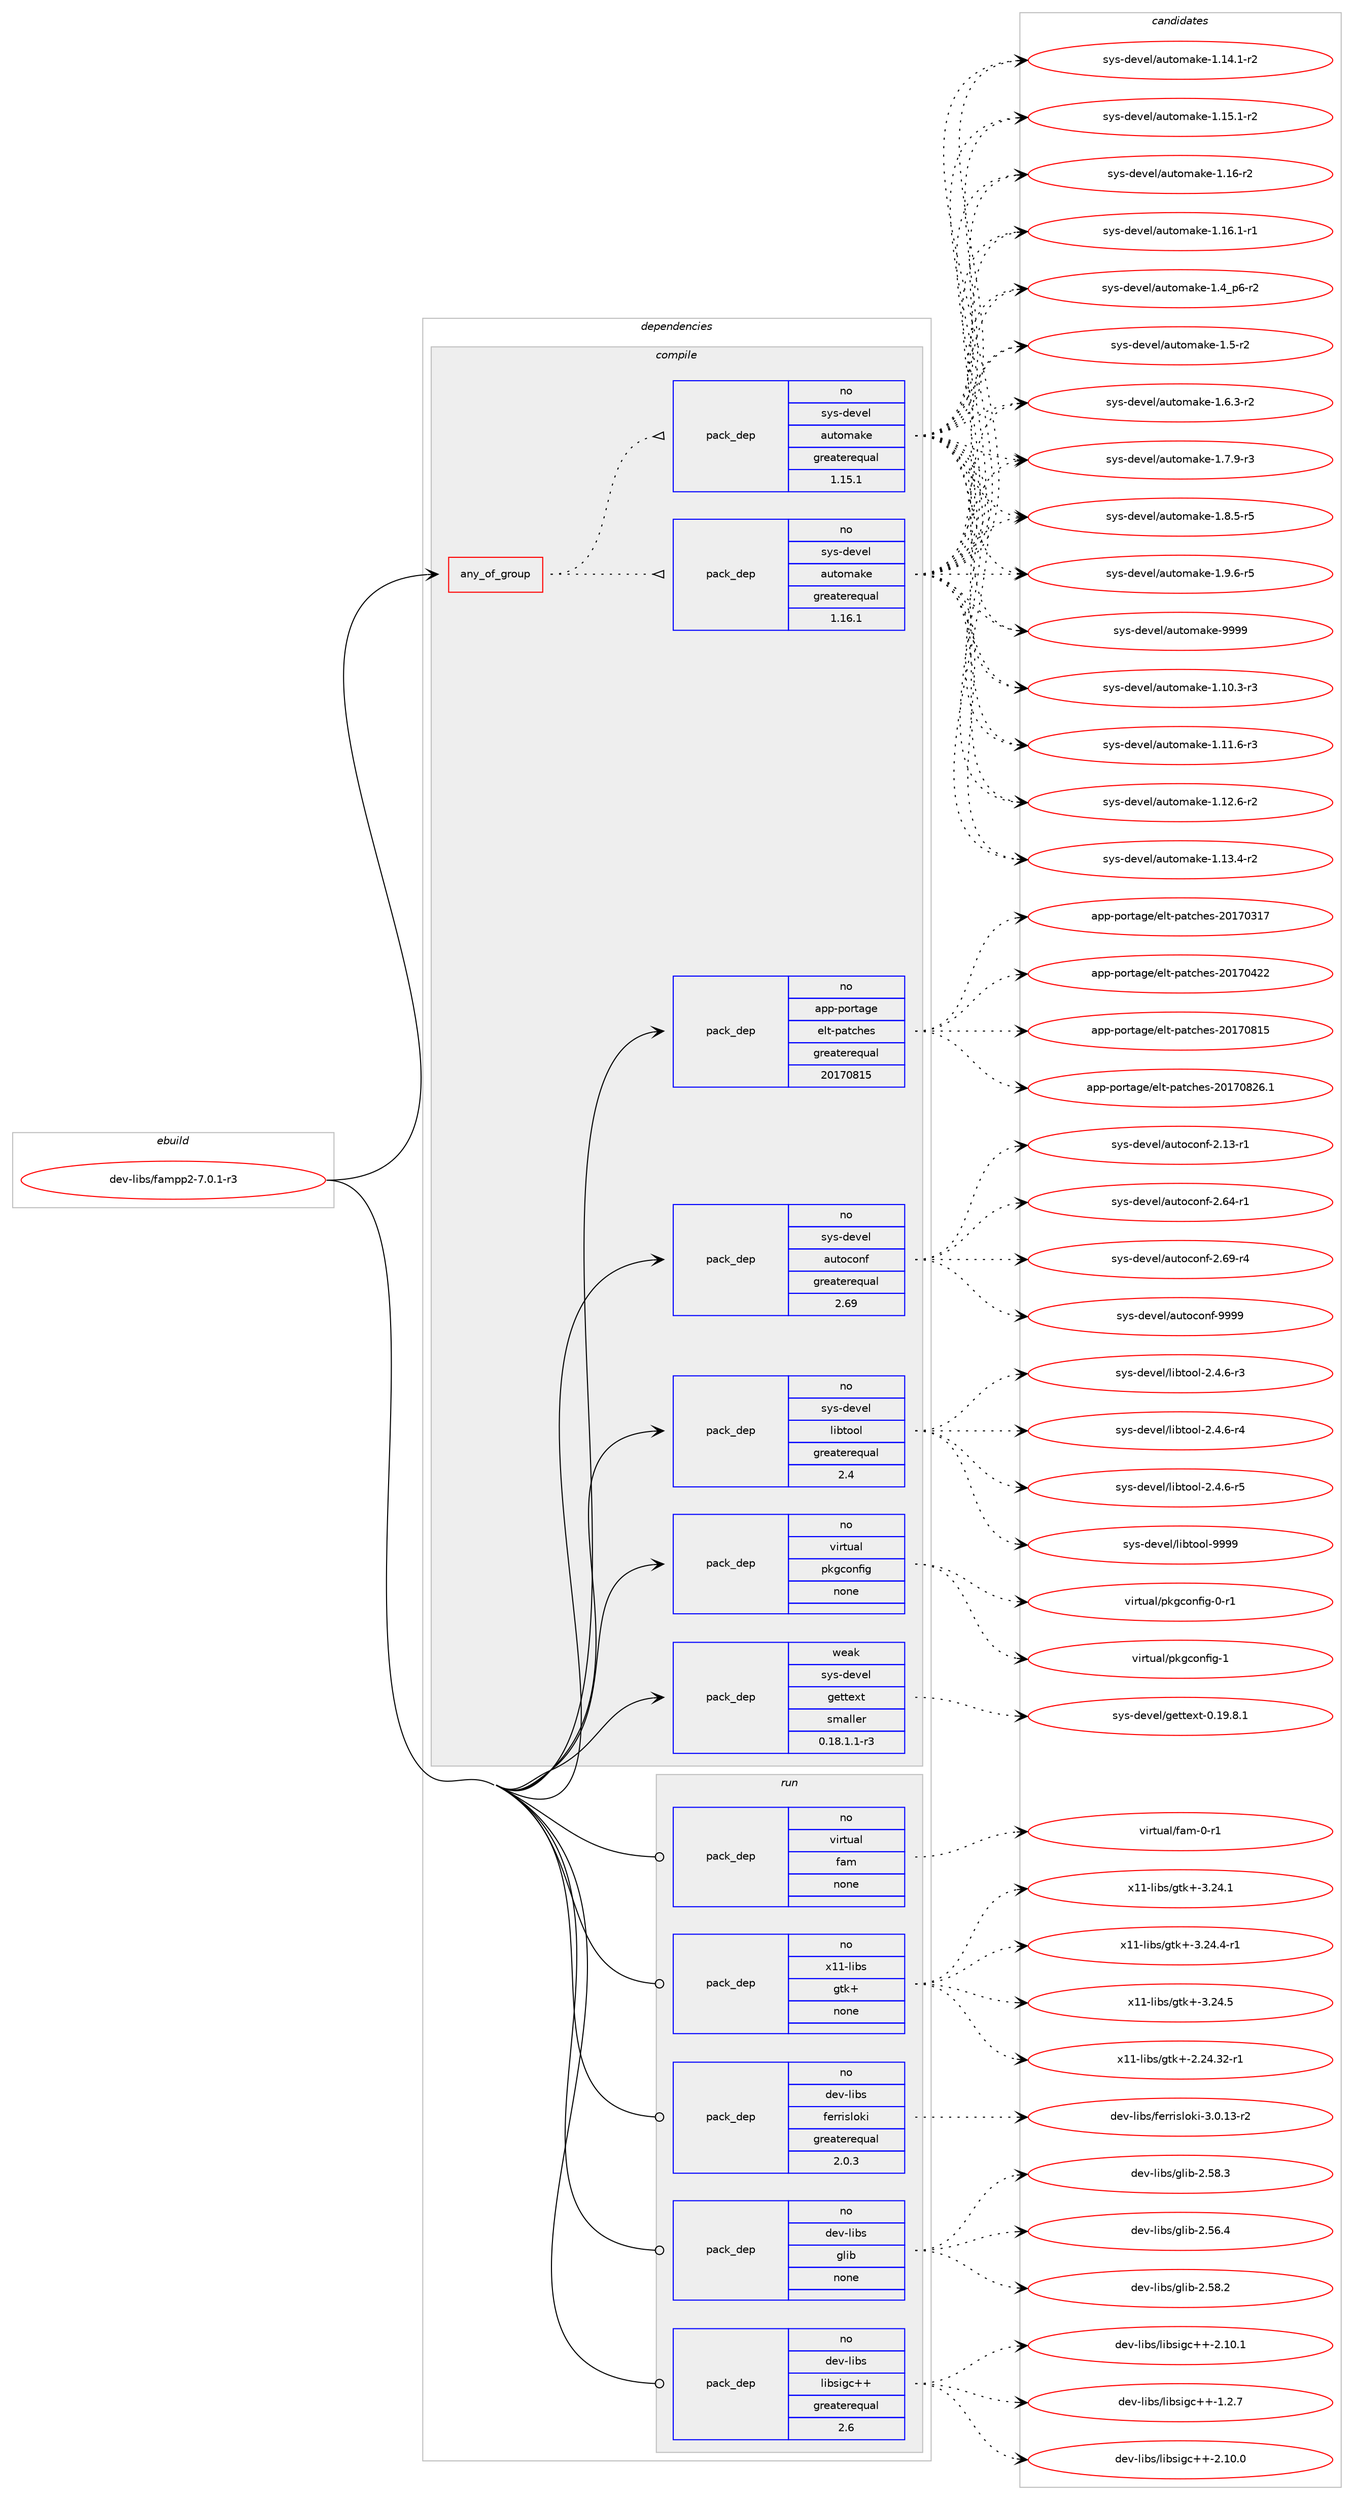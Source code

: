 digraph prolog {

# *************
# Graph options
# *************

newrank=true;
concentrate=true;
compound=true;
graph [rankdir=LR,fontname=Helvetica,fontsize=10,ranksep=1.5];#, ranksep=2.5, nodesep=0.2];
edge  [arrowhead=vee];
node  [fontname=Helvetica,fontsize=10];

# **********
# The ebuild
# **********

subgraph cluster_leftcol {
color=gray;
rank=same;
label=<<i>ebuild</i>>;
id [label="dev-libs/fampp2-7.0.1-r3", color=red, width=4, href="../dev-libs/fampp2-7.0.1-r3.svg"];
}

# ****************
# The dependencies
# ****************

subgraph cluster_midcol {
color=gray;
label=<<i>dependencies</i>>;
subgraph cluster_compile {
fillcolor="#eeeeee";
style=filled;
label=<<i>compile</i>>;
subgraph any22143 {
dependency1365580 [label=<<TABLE BORDER="0" CELLBORDER="1" CELLSPACING="0" CELLPADDING="4"><TR><TD CELLPADDING="10">any_of_group</TD></TR></TABLE>>, shape=none, color=red];subgraph pack977256 {
dependency1365581 [label=<<TABLE BORDER="0" CELLBORDER="1" CELLSPACING="0" CELLPADDING="4" WIDTH="220"><TR><TD ROWSPAN="6" CELLPADDING="30">pack_dep</TD></TR><TR><TD WIDTH="110">no</TD></TR><TR><TD>sys-devel</TD></TR><TR><TD>automake</TD></TR><TR><TD>greaterequal</TD></TR><TR><TD>1.16.1</TD></TR></TABLE>>, shape=none, color=blue];
}
dependency1365580:e -> dependency1365581:w [weight=20,style="dotted",arrowhead="oinv"];
subgraph pack977257 {
dependency1365582 [label=<<TABLE BORDER="0" CELLBORDER="1" CELLSPACING="0" CELLPADDING="4" WIDTH="220"><TR><TD ROWSPAN="6" CELLPADDING="30">pack_dep</TD></TR><TR><TD WIDTH="110">no</TD></TR><TR><TD>sys-devel</TD></TR><TR><TD>automake</TD></TR><TR><TD>greaterequal</TD></TR><TR><TD>1.15.1</TD></TR></TABLE>>, shape=none, color=blue];
}
dependency1365580:e -> dependency1365582:w [weight=20,style="dotted",arrowhead="oinv"];
}
id:e -> dependency1365580:w [weight=20,style="solid",arrowhead="vee"];
subgraph pack977258 {
dependency1365583 [label=<<TABLE BORDER="0" CELLBORDER="1" CELLSPACING="0" CELLPADDING="4" WIDTH="220"><TR><TD ROWSPAN="6" CELLPADDING="30">pack_dep</TD></TR><TR><TD WIDTH="110">no</TD></TR><TR><TD>app-portage</TD></TR><TR><TD>elt-patches</TD></TR><TR><TD>greaterequal</TD></TR><TR><TD>20170815</TD></TR></TABLE>>, shape=none, color=blue];
}
id:e -> dependency1365583:w [weight=20,style="solid",arrowhead="vee"];
subgraph pack977259 {
dependency1365584 [label=<<TABLE BORDER="0" CELLBORDER="1" CELLSPACING="0" CELLPADDING="4" WIDTH="220"><TR><TD ROWSPAN="6" CELLPADDING="30">pack_dep</TD></TR><TR><TD WIDTH="110">no</TD></TR><TR><TD>sys-devel</TD></TR><TR><TD>autoconf</TD></TR><TR><TD>greaterequal</TD></TR><TR><TD>2.69</TD></TR></TABLE>>, shape=none, color=blue];
}
id:e -> dependency1365584:w [weight=20,style="solid",arrowhead="vee"];
subgraph pack977260 {
dependency1365585 [label=<<TABLE BORDER="0" CELLBORDER="1" CELLSPACING="0" CELLPADDING="4" WIDTH="220"><TR><TD ROWSPAN="6" CELLPADDING="30">pack_dep</TD></TR><TR><TD WIDTH="110">no</TD></TR><TR><TD>sys-devel</TD></TR><TR><TD>libtool</TD></TR><TR><TD>greaterequal</TD></TR><TR><TD>2.4</TD></TR></TABLE>>, shape=none, color=blue];
}
id:e -> dependency1365585:w [weight=20,style="solid",arrowhead="vee"];
subgraph pack977261 {
dependency1365586 [label=<<TABLE BORDER="0" CELLBORDER="1" CELLSPACING="0" CELLPADDING="4" WIDTH="220"><TR><TD ROWSPAN="6" CELLPADDING="30">pack_dep</TD></TR><TR><TD WIDTH="110">no</TD></TR><TR><TD>virtual</TD></TR><TR><TD>pkgconfig</TD></TR><TR><TD>none</TD></TR><TR><TD></TD></TR></TABLE>>, shape=none, color=blue];
}
id:e -> dependency1365586:w [weight=20,style="solid",arrowhead="vee"];
subgraph pack977262 {
dependency1365587 [label=<<TABLE BORDER="0" CELLBORDER="1" CELLSPACING="0" CELLPADDING="4" WIDTH="220"><TR><TD ROWSPAN="6" CELLPADDING="30">pack_dep</TD></TR><TR><TD WIDTH="110">weak</TD></TR><TR><TD>sys-devel</TD></TR><TR><TD>gettext</TD></TR><TR><TD>smaller</TD></TR><TR><TD>0.18.1.1-r3</TD></TR></TABLE>>, shape=none, color=blue];
}
id:e -> dependency1365587:w [weight=20,style="solid",arrowhead="vee"];
}
subgraph cluster_compileandrun {
fillcolor="#eeeeee";
style=filled;
label=<<i>compile and run</i>>;
}
subgraph cluster_run {
fillcolor="#eeeeee";
style=filled;
label=<<i>run</i>>;
subgraph pack977263 {
dependency1365588 [label=<<TABLE BORDER="0" CELLBORDER="1" CELLSPACING="0" CELLPADDING="4" WIDTH="220"><TR><TD ROWSPAN="6" CELLPADDING="30">pack_dep</TD></TR><TR><TD WIDTH="110">no</TD></TR><TR><TD>dev-libs</TD></TR><TR><TD>ferrisloki</TD></TR><TR><TD>greaterequal</TD></TR><TR><TD>2.0.3</TD></TR></TABLE>>, shape=none, color=blue];
}
id:e -> dependency1365588:w [weight=20,style="solid",arrowhead="odot"];
subgraph pack977264 {
dependency1365589 [label=<<TABLE BORDER="0" CELLBORDER="1" CELLSPACING="0" CELLPADDING="4" WIDTH="220"><TR><TD ROWSPAN="6" CELLPADDING="30">pack_dep</TD></TR><TR><TD WIDTH="110">no</TD></TR><TR><TD>dev-libs</TD></TR><TR><TD>glib</TD></TR><TR><TD>none</TD></TR><TR><TD></TD></TR></TABLE>>, shape=none, color=blue];
}
id:e -> dependency1365589:w [weight=20,style="solid",arrowhead="odot"];
subgraph pack977265 {
dependency1365590 [label=<<TABLE BORDER="0" CELLBORDER="1" CELLSPACING="0" CELLPADDING="4" WIDTH="220"><TR><TD ROWSPAN="6" CELLPADDING="30">pack_dep</TD></TR><TR><TD WIDTH="110">no</TD></TR><TR><TD>dev-libs</TD></TR><TR><TD>libsigc++</TD></TR><TR><TD>greaterequal</TD></TR><TR><TD>2.6</TD></TR></TABLE>>, shape=none, color=blue];
}
id:e -> dependency1365590:w [weight=20,style="solid",arrowhead="odot"];
subgraph pack977266 {
dependency1365591 [label=<<TABLE BORDER="0" CELLBORDER="1" CELLSPACING="0" CELLPADDING="4" WIDTH="220"><TR><TD ROWSPAN="6" CELLPADDING="30">pack_dep</TD></TR><TR><TD WIDTH="110">no</TD></TR><TR><TD>virtual</TD></TR><TR><TD>fam</TD></TR><TR><TD>none</TD></TR><TR><TD></TD></TR></TABLE>>, shape=none, color=blue];
}
id:e -> dependency1365591:w [weight=20,style="solid",arrowhead="odot"];
subgraph pack977267 {
dependency1365592 [label=<<TABLE BORDER="0" CELLBORDER="1" CELLSPACING="0" CELLPADDING="4" WIDTH="220"><TR><TD ROWSPAN="6" CELLPADDING="30">pack_dep</TD></TR><TR><TD WIDTH="110">no</TD></TR><TR><TD>x11-libs</TD></TR><TR><TD>gtk+</TD></TR><TR><TD>none</TD></TR><TR><TD></TD></TR></TABLE>>, shape=none, color=blue];
}
id:e -> dependency1365592:w [weight=20,style="solid",arrowhead="odot"];
}
}

# **************
# The candidates
# **************

subgraph cluster_choices {
rank=same;
color=gray;
label=<<i>candidates</i>>;

subgraph choice977256 {
color=black;
nodesep=1;
choice11512111545100101118101108479711711611110997107101454946494846514511451 [label="sys-devel/automake-1.10.3-r3", color=red, width=4,href="../sys-devel/automake-1.10.3-r3.svg"];
choice11512111545100101118101108479711711611110997107101454946494946544511451 [label="sys-devel/automake-1.11.6-r3", color=red, width=4,href="../sys-devel/automake-1.11.6-r3.svg"];
choice11512111545100101118101108479711711611110997107101454946495046544511450 [label="sys-devel/automake-1.12.6-r2", color=red, width=4,href="../sys-devel/automake-1.12.6-r2.svg"];
choice11512111545100101118101108479711711611110997107101454946495146524511450 [label="sys-devel/automake-1.13.4-r2", color=red, width=4,href="../sys-devel/automake-1.13.4-r2.svg"];
choice11512111545100101118101108479711711611110997107101454946495246494511450 [label="sys-devel/automake-1.14.1-r2", color=red, width=4,href="../sys-devel/automake-1.14.1-r2.svg"];
choice11512111545100101118101108479711711611110997107101454946495346494511450 [label="sys-devel/automake-1.15.1-r2", color=red, width=4,href="../sys-devel/automake-1.15.1-r2.svg"];
choice1151211154510010111810110847971171161111099710710145494649544511450 [label="sys-devel/automake-1.16-r2", color=red, width=4,href="../sys-devel/automake-1.16-r2.svg"];
choice11512111545100101118101108479711711611110997107101454946495446494511449 [label="sys-devel/automake-1.16.1-r1", color=red, width=4,href="../sys-devel/automake-1.16.1-r1.svg"];
choice115121115451001011181011084797117116111109971071014549465295112544511450 [label="sys-devel/automake-1.4_p6-r2", color=red, width=4,href="../sys-devel/automake-1.4_p6-r2.svg"];
choice11512111545100101118101108479711711611110997107101454946534511450 [label="sys-devel/automake-1.5-r2", color=red, width=4,href="../sys-devel/automake-1.5-r2.svg"];
choice115121115451001011181011084797117116111109971071014549465446514511450 [label="sys-devel/automake-1.6.3-r2", color=red, width=4,href="../sys-devel/automake-1.6.3-r2.svg"];
choice115121115451001011181011084797117116111109971071014549465546574511451 [label="sys-devel/automake-1.7.9-r3", color=red, width=4,href="../sys-devel/automake-1.7.9-r3.svg"];
choice115121115451001011181011084797117116111109971071014549465646534511453 [label="sys-devel/automake-1.8.5-r5", color=red, width=4,href="../sys-devel/automake-1.8.5-r5.svg"];
choice115121115451001011181011084797117116111109971071014549465746544511453 [label="sys-devel/automake-1.9.6-r5", color=red, width=4,href="../sys-devel/automake-1.9.6-r5.svg"];
choice115121115451001011181011084797117116111109971071014557575757 [label="sys-devel/automake-9999", color=red, width=4,href="../sys-devel/automake-9999.svg"];
dependency1365581:e -> choice11512111545100101118101108479711711611110997107101454946494846514511451:w [style=dotted,weight="100"];
dependency1365581:e -> choice11512111545100101118101108479711711611110997107101454946494946544511451:w [style=dotted,weight="100"];
dependency1365581:e -> choice11512111545100101118101108479711711611110997107101454946495046544511450:w [style=dotted,weight="100"];
dependency1365581:e -> choice11512111545100101118101108479711711611110997107101454946495146524511450:w [style=dotted,weight="100"];
dependency1365581:e -> choice11512111545100101118101108479711711611110997107101454946495246494511450:w [style=dotted,weight="100"];
dependency1365581:e -> choice11512111545100101118101108479711711611110997107101454946495346494511450:w [style=dotted,weight="100"];
dependency1365581:e -> choice1151211154510010111810110847971171161111099710710145494649544511450:w [style=dotted,weight="100"];
dependency1365581:e -> choice11512111545100101118101108479711711611110997107101454946495446494511449:w [style=dotted,weight="100"];
dependency1365581:e -> choice115121115451001011181011084797117116111109971071014549465295112544511450:w [style=dotted,weight="100"];
dependency1365581:e -> choice11512111545100101118101108479711711611110997107101454946534511450:w [style=dotted,weight="100"];
dependency1365581:e -> choice115121115451001011181011084797117116111109971071014549465446514511450:w [style=dotted,weight="100"];
dependency1365581:e -> choice115121115451001011181011084797117116111109971071014549465546574511451:w [style=dotted,weight="100"];
dependency1365581:e -> choice115121115451001011181011084797117116111109971071014549465646534511453:w [style=dotted,weight="100"];
dependency1365581:e -> choice115121115451001011181011084797117116111109971071014549465746544511453:w [style=dotted,weight="100"];
dependency1365581:e -> choice115121115451001011181011084797117116111109971071014557575757:w [style=dotted,weight="100"];
}
subgraph choice977257 {
color=black;
nodesep=1;
choice11512111545100101118101108479711711611110997107101454946494846514511451 [label="sys-devel/automake-1.10.3-r3", color=red, width=4,href="../sys-devel/automake-1.10.3-r3.svg"];
choice11512111545100101118101108479711711611110997107101454946494946544511451 [label="sys-devel/automake-1.11.6-r3", color=red, width=4,href="../sys-devel/automake-1.11.6-r3.svg"];
choice11512111545100101118101108479711711611110997107101454946495046544511450 [label="sys-devel/automake-1.12.6-r2", color=red, width=4,href="../sys-devel/automake-1.12.6-r2.svg"];
choice11512111545100101118101108479711711611110997107101454946495146524511450 [label="sys-devel/automake-1.13.4-r2", color=red, width=4,href="../sys-devel/automake-1.13.4-r2.svg"];
choice11512111545100101118101108479711711611110997107101454946495246494511450 [label="sys-devel/automake-1.14.1-r2", color=red, width=4,href="../sys-devel/automake-1.14.1-r2.svg"];
choice11512111545100101118101108479711711611110997107101454946495346494511450 [label="sys-devel/automake-1.15.1-r2", color=red, width=4,href="../sys-devel/automake-1.15.1-r2.svg"];
choice1151211154510010111810110847971171161111099710710145494649544511450 [label="sys-devel/automake-1.16-r2", color=red, width=4,href="../sys-devel/automake-1.16-r2.svg"];
choice11512111545100101118101108479711711611110997107101454946495446494511449 [label="sys-devel/automake-1.16.1-r1", color=red, width=4,href="../sys-devel/automake-1.16.1-r1.svg"];
choice115121115451001011181011084797117116111109971071014549465295112544511450 [label="sys-devel/automake-1.4_p6-r2", color=red, width=4,href="../sys-devel/automake-1.4_p6-r2.svg"];
choice11512111545100101118101108479711711611110997107101454946534511450 [label="sys-devel/automake-1.5-r2", color=red, width=4,href="../sys-devel/automake-1.5-r2.svg"];
choice115121115451001011181011084797117116111109971071014549465446514511450 [label="sys-devel/automake-1.6.3-r2", color=red, width=4,href="../sys-devel/automake-1.6.3-r2.svg"];
choice115121115451001011181011084797117116111109971071014549465546574511451 [label="sys-devel/automake-1.7.9-r3", color=red, width=4,href="../sys-devel/automake-1.7.9-r3.svg"];
choice115121115451001011181011084797117116111109971071014549465646534511453 [label="sys-devel/automake-1.8.5-r5", color=red, width=4,href="../sys-devel/automake-1.8.5-r5.svg"];
choice115121115451001011181011084797117116111109971071014549465746544511453 [label="sys-devel/automake-1.9.6-r5", color=red, width=4,href="../sys-devel/automake-1.9.6-r5.svg"];
choice115121115451001011181011084797117116111109971071014557575757 [label="sys-devel/automake-9999", color=red, width=4,href="../sys-devel/automake-9999.svg"];
dependency1365582:e -> choice11512111545100101118101108479711711611110997107101454946494846514511451:w [style=dotted,weight="100"];
dependency1365582:e -> choice11512111545100101118101108479711711611110997107101454946494946544511451:w [style=dotted,weight="100"];
dependency1365582:e -> choice11512111545100101118101108479711711611110997107101454946495046544511450:w [style=dotted,weight="100"];
dependency1365582:e -> choice11512111545100101118101108479711711611110997107101454946495146524511450:w [style=dotted,weight="100"];
dependency1365582:e -> choice11512111545100101118101108479711711611110997107101454946495246494511450:w [style=dotted,weight="100"];
dependency1365582:e -> choice11512111545100101118101108479711711611110997107101454946495346494511450:w [style=dotted,weight="100"];
dependency1365582:e -> choice1151211154510010111810110847971171161111099710710145494649544511450:w [style=dotted,weight="100"];
dependency1365582:e -> choice11512111545100101118101108479711711611110997107101454946495446494511449:w [style=dotted,weight="100"];
dependency1365582:e -> choice115121115451001011181011084797117116111109971071014549465295112544511450:w [style=dotted,weight="100"];
dependency1365582:e -> choice11512111545100101118101108479711711611110997107101454946534511450:w [style=dotted,weight="100"];
dependency1365582:e -> choice115121115451001011181011084797117116111109971071014549465446514511450:w [style=dotted,weight="100"];
dependency1365582:e -> choice115121115451001011181011084797117116111109971071014549465546574511451:w [style=dotted,weight="100"];
dependency1365582:e -> choice115121115451001011181011084797117116111109971071014549465646534511453:w [style=dotted,weight="100"];
dependency1365582:e -> choice115121115451001011181011084797117116111109971071014549465746544511453:w [style=dotted,weight="100"];
dependency1365582:e -> choice115121115451001011181011084797117116111109971071014557575757:w [style=dotted,weight="100"];
}
subgraph choice977258 {
color=black;
nodesep=1;
choice97112112451121111141169710310147101108116451129711699104101115455048495548514955 [label="app-portage/elt-patches-20170317", color=red, width=4,href="../app-portage/elt-patches-20170317.svg"];
choice97112112451121111141169710310147101108116451129711699104101115455048495548525050 [label="app-portage/elt-patches-20170422", color=red, width=4,href="../app-portage/elt-patches-20170422.svg"];
choice97112112451121111141169710310147101108116451129711699104101115455048495548564953 [label="app-portage/elt-patches-20170815", color=red, width=4,href="../app-portage/elt-patches-20170815.svg"];
choice971121124511211111411697103101471011081164511297116991041011154550484955485650544649 [label="app-portage/elt-patches-20170826.1", color=red, width=4,href="../app-portage/elt-patches-20170826.1.svg"];
dependency1365583:e -> choice97112112451121111141169710310147101108116451129711699104101115455048495548514955:w [style=dotted,weight="100"];
dependency1365583:e -> choice97112112451121111141169710310147101108116451129711699104101115455048495548525050:w [style=dotted,weight="100"];
dependency1365583:e -> choice97112112451121111141169710310147101108116451129711699104101115455048495548564953:w [style=dotted,weight="100"];
dependency1365583:e -> choice971121124511211111411697103101471011081164511297116991041011154550484955485650544649:w [style=dotted,weight="100"];
}
subgraph choice977259 {
color=black;
nodesep=1;
choice1151211154510010111810110847971171161119911111010245504649514511449 [label="sys-devel/autoconf-2.13-r1", color=red, width=4,href="../sys-devel/autoconf-2.13-r1.svg"];
choice1151211154510010111810110847971171161119911111010245504654524511449 [label="sys-devel/autoconf-2.64-r1", color=red, width=4,href="../sys-devel/autoconf-2.64-r1.svg"];
choice1151211154510010111810110847971171161119911111010245504654574511452 [label="sys-devel/autoconf-2.69-r4", color=red, width=4,href="../sys-devel/autoconf-2.69-r4.svg"];
choice115121115451001011181011084797117116111991111101024557575757 [label="sys-devel/autoconf-9999", color=red, width=4,href="../sys-devel/autoconf-9999.svg"];
dependency1365584:e -> choice1151211154510010111810110847971171161119911111010245504649514511449:w [style=dotted,weight="100"];
dependency1365584:e -> choice1151211154510010111810110847971171161119911111010245504654524511449:w [style=dotted,weight="100"];
dependency1365584:e -> choice1151211154510010111810110847971171161119911111010245504654574511452:w [style=dotted,weight="100"];
dependency1365584:e -> choice115121115451001011181011084797117116111991111101024557575757:w [style=dotted,weight="100"];
}
subgraph choice977260 {
color=black;
nodesep=1;
choice1151211154510010111810110847108105981161111111084550465246544511451 [label="sys-devel/libtool-2.4.6-r3", color=red, width=4,href="../sys-devel/libtool-2.4.6-r3.svg"];
choice1151211154510010111810110847108105981161111111084550465246544511452 [label="sys-devel/libtool-2.4.6-r4", color=red, width=4,href="../sys-devel/libtool-2.4.6-r4.svg"];
choice1151211154510010111810110847108105981161111111084550465246544511453 [label="sys-devel/libtool-2.4.6-r5", color=red, width=4,href="../sys-devel/libtool-2.4.6-r5.svg"];
choice1151211154510010111810110847108105981161111111084557575757 [label="sys-devel/libtool-9999", color=red, width=4,href="../sys-devel/libtool-9999.svg"];
dependency1365585:e -> choice1151211154510010111810110847108105981161111111084550465246544511451:w [style=dotted,weight="100"];
dependency1365585:e -> choice1151211154510010111810110847108105981161111111084550465246544511452:w [style=dotted,weight="100"];
dependency1365585:e -> choice1151211154510010111810110847108105981161111111084550465246544511453:w [style=dotted,weight="100"];
dependency1365585:e -> choice1151211154510010111810110847108105981161111111084557575757:w [style=dotted,weight="100"];
}
subgraph choice977261 {
color=black;
nodesep=1;
choice11810511411611797108471121071039911111010210510345484511449 [label="virtual/pkgconfig-0-r1", color=red, width=4,href="../virtual/pkgconfig-0-r1.svg"];
choice1181051141161179710847112107103991111101021051034549 [label="virtual/pkgconfig-1", color=red, width=4,href="../virtual/pkgconfig-1.svg"];
dependency1365586:e -> choice11810511411611797108471121071039911111010210510345484511449:w [style=dotted,weight="100"];
dependency1365586:e -> choice1181051141161179710847112107103991111101021051034549:w [style=dotted,weight="100"];
}
subgraph choice977262 {
color=black;
nodesep=1;
choice1151211154510010111810110847103101116116101120116454846495746564649 [label="sys-devel/gettext-0.19.8.1", color=red, width=4,href="../sys-devel/gettext-0.19.8.1.svg"];
dependency1365587:e -> choice1151211154510010111810110847103101116116101120116454846495746564649:w [style=dotted,weight="100"];
}
subgraph choice977263 {
color=black;
nodesep=1;
choice100101118451081059811547102101114114105115108111107105455146484649514511450 [label="dev-libs/ferrisloki-3.0.13-r2", color=red, width=4,href="../dev-libs/ferrisloki-3.0.13-r2.svg"];
dependency1365588:e -> choice100101118451081059811547102101114114105115108111107105455146484649514511450:w [style=dotted,weight="100"];
}
subgraph choice977264 {
color=black;
nodesep=1;
choice1001011184510810598115471031081059845504653544652 [label="dev-libs/glib-2.56.4", color=red, width=4,href="../dev-libs/glib-2.56.4.svg"];
choice1001011184510810598115471031081059845504653564650 [label="dev-libs/glib-2.58.2", color=red, width=4,href="../dev-libs/glib-2.58.2.svg"];
choice1001011184510810598115471031081059845504653564651 [label="dev-libs/glib-2.58.3", color=red, width=4,href="../dev-libs/glib-2.58.3.svg"];
dependency1365589:e -> choice1001011184510810598115471031081059845504653544652:w [style=dotted,weight="100"];
dependency1365589:e -> choice1001011184510810598115471031081059845504653564650:w [style=dotted,weight="100"];
dependency1365589:e -> choice1001011184510810598115471031081059845504653564651:w [style=dotted,weight="100"];
}
subgraph choice977265 {
color=black;
nodesep=1;
choice10010111845108105981154710810598115105103994343454946504655 [label="dev-libs/libsigc++-1.2.7", color=red, width=4,href="../dev-libs/libsigc++-1.2.7.svg"];
choice1001011184510810598115471081059811510510399434345504649484648 [label="dev-libs/libsigc++-2.10.0", color=red, width=4,href="../dev-libs/libsigc++-2.10.0.svg"];
choice1001011184510810598115471081059811510510399434345504649484649 [label="dev-libs/libsigc++-2.10.1", color=red, width=4,href="../dev-libs/libsigc++-2.10.1.svg"];
dependency1365590:e -> choice10010111845108105981154710810598115105103994343454946504655:w [style=dotted,weight="100"];
dependency1365590:e -> choice1001011184510810598115471081059811510510399434345504649484648:w [style=dotted,weight="100"];
dependency1365590:e -> choice1001011184510810598115471081059811510510399434345504649484649:w [style=dotted,weight="100"];
}
subgraph choice977266 {
color=black;
nodesep=1;
choice11810511411611797108471029710945484511449 [label="virtual/fam-0-r1", color=red, width=4,href="../virtual/fam-0-r1.svg"];
dependency1365591:e -> choice11810511411611797108471029710945484511449:w [style=dotted,weight="100"];
}
subgraph choice977267 {
color=black;
nodesep=1;
choice12049494510810598115471031161074345504650524651504511449 [label="x11-libs/gtk+-2.24.32-r1", color=red, width=4,href="../x11-libs/gtk+-2.24.32-r1.svg"];
choice12049494510810598115471031161074345514650524649 [label="x11-libs/gtk+-3.24.1", color=red, width=4,href="../x11-libs/gtk+-3.24.1.svg"];
choice120494945108105981154710311610743455146505246524511449 [label="x11-libs/gtk+-3.24.4-r1", color=red, width=4,href="../x11-libs/gtk+-3.24.4-r1.svg"];
choice12049494510810598115471031161074345514650524653 [label="x11-libs/gtk+-3.24.5", color=red, width=4,href="../x11-libs/gtk+-3.24.5.svg"];
dependency1365592:e -> choice12049494510810598115471031161074345504650524651504511449:w [style=dotted,weight="100"];
dependency1365592:e -> choice12049494510810598115471031161074345514650524649:w [style=dotted,weight="100"];
dependency1365592:e -> choice120494945108105981154710311610743455146505246524511449:w [style=dotted,weight="100"];
dependency1365592:e -> choice12049494510810598115471031161074345514650524653:w [style=dotted,weight="100"];
}
}

}
